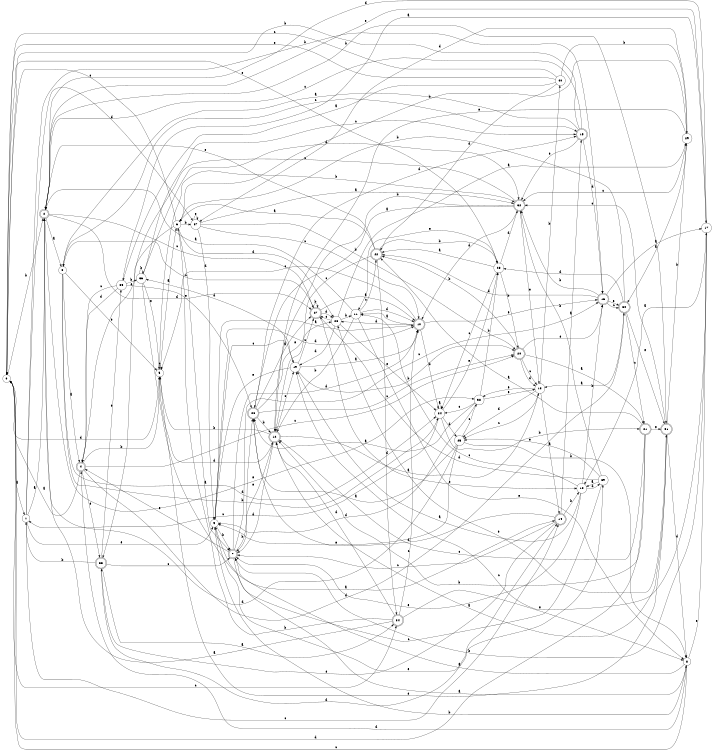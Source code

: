 digraph n33_4 {
__start0 [label="" shape="none"];

rankdir=LR;
size="8,5";

s0 [style="filled", color="black", fillcolor="white" shape="circle", label="0"];
s1 [style="filled", color="black", fillcolor="white" shape="circle", label="1"];
s2 [style="rounded,filled", color="black", fillcolor="white" shape="doublecircle", label="2"];
s3 [style="filled", color="black", fillcolor="white" shape="circle", label="3"];
s4 [style="rounded,filled", color="black", fillcolor="white" shape="doublecircle", label="4"];
s5 [style="filled", color="black", fillcolor="white" shape="circle", label="5"];
s6 [style="filled", color="black", fillcolor="white" shape="circle", label="6"];
s7 [style="rounded,filled", color="black", fillcolor="white" shape="doublecircle", label="7"];
s8 [style="filled", color="black", fillcolor="white" shape="circle", label="8"];
s9 [style="filled", color="black", fillcolor="white" shape="circle", label="9"];
s10 [style="rounded,filled", color="black", fillcolor="white" shape="doublecircle", label="10"];
s11 [style="filled", color="black", fillcolor="white" shape="circle", label="11"];
s12 [style="rounded,filled", color="black", fillcolor="white" shape="doublecircle", label="12"];
s13 [style="filled", color="black", fillcolor="white" shape="circle", label="13"];
s14 [style="rounded,filled", color="black", fillcolor="white" shape="doublecircle", label="14"];
s15 [style="rounded,filled", color="black", fillcolor="white" shape="doublecircle", label="15"];
s16 [style="rounded,filled", color="black", fillcolor="white" shape="doublecircle", label="16"];
s17 [style="filled", color="black", fillcolor="white" shape="circle", label="17"];
s18 [style="filled", color="black", fillcolor="white" shape="circle", label="18"];
s19 [style="filled", color="black", fillcolor="white" shape="circle", label="19"];
s20 [style="rounded,filled", color="black", fillcolor="white" shape="doublecircle", label="20"];
s21 [style="rounded,filled", color="black", fillcolor="white" shape="doublecircle", label="21"];
s22 [style="rounded,filled", color="black", fillcolor="white" shape="doublecircle", label="22"];
s23 [style="filled", color="black", fillcolor="white" shape="circle", label="23"];
s24 [style="filled", color="black", fillcolor="white" shape="circle", label="24"];
s25 [style="filled", color="black", fillcolor="white" shape="circle", label="25"];
s26 [style="rounded,filled", color="black", fillcolor="white" shape="doublecircle", label="26"];
s27 [style="rounded,filled", color="black", fillcolor="white" shape="doublecircle", label="27"];
s28 [style="filled", color="black", fillcolor="white" shape="circle", label="28"];
s29 [style="filled", color="black", fillcolor="white" shape="circle", label="29"];
s30 [style="rounded,filled", color="black", fillcolor="white" shape="doublecircle", label="30"];
s31 [style="rounded,filled", color="black", fillcolor="white" shape="doublecircle", label="31"];
s32 [style="rounded,filled", color="black", fillcolor="white" shape="doublecircle", label="32"];
s33 [style="rounded,filled", color="black", fillcolor="white" shape="doublecircle", label="33"];
s34 [style="rounded,filled", color="black", fillcolor="white" shape="doublecircle", label="34"];
s35 [style="filled", color="black", fillcolor="white" shape="circle", label="35"];
s36 [style="filled", color="black", fillcolor="white" shape="circle", label="36"];
s37 [style="filled", color="black", fillcolor="white" shape="circle", label="37"];
s38 [style="filled", color="black", fillcolor="white" shape="circle", label="38"];
s39 [style="filled", color="black", fillcolor="white" shape="circle", label="39"];
s40 [style="filled", color="black", fillcolor="white" shape="circle", label="40"];
s0 -> s1 [label="a"];
s0 -> s2 [label="b"];
s0 -> s34 [label="c"];
s0 -> s5 [label="d"];
s0 -> s23 [label="e"];
s1 -> s2 [label="a"];
s1 -> s16 [label="b"];
s1 -> s14 [label="c"];
s1 -> s37 [label="d"];
s1 -> s9 [label="e"];
s2 -> s3 [label="a"];
s2 -> s31 [label="b"];
s2 -> s27 [label="c"];
s2 -> s27 [label="d"];
s2 -> s38 [label="e"];
s3 -> s4 [label="a"];
s3 -> s24 [label="b"];
s3 -> s15 [label="c"];
s3 -> s24 [label="d"];
s3 -> s5 [label="e"];
s4 -> s0 [label="a"];
s4 -> s5 [label="b"];
s4 -> s20 [label="c"];
s4 -> s30 [label="d"];
s4 -> s33 [label="e"];
s5 -> s6 [label="a"];
s5 -> s32 [label="b"];
s5 -> s5 [label="c"];
s5 -> s12 [label="d"];
s5 -> s31 [label="e"];
s6 -> s7 [label="a"];
s6 -> s37 [label="b"];
s6 -> s0 [label="c"];
s6 -> s28 [label="d"];
s6 -> s4 [label="e"];
s7 -> s8 [label="a"];
s7 -> s26 [label="b"];
s7 -> s16 [label="c"];
s7 -> s10 [label="d"];
s7 -> s4 [label="e"];
s8 -> s7 [label="a"];
s8 -> s9 [label="b"];
s8 -> s0 [label="c"];
s8 -> s4 [label="d"];
s8 -> s17 [label="e"];
s9 -> s10 [label="a"];
s9 -> s7 [label="b"];
s9 -> s19 [label="c"];
s9 -> s10 [label="d"];
s9 -> s39 [label="e"];
s10 -> s11 [label="a"];
s10 -> s24 [label="b"];
s10 -> s5 [label="c"];
s10 -> s28 [label="d"];
s10 -> s16 [label="e"];
s11 -> s2 [label="a"];
s11 -> s12 [label="b"];
s11 -> s22 [label="c"];
s11 -> s10 [label="d"];
s11 -> s8 [label="e"];
s12 -> s13 [label="a"];
s12 -> s5 [label="b"];
s12 -> s19 [label="c"];
s12 -> s7 [label="d"];
s12 -> s7 [label="e"];
s13 -> s14 [label="a"];
s13 -> s40 [label="b"];
s13 -> s25 [label="c"];
s13 -> s25 [label="d"];
s13 -> s38 [label="e"];
s14 -> s15 [label="a"];
s14 -> s18 [label="b"];
s14 -> s7 [label="c"];
s14 -> s26 [label="d"];
s14 -> s33 [label="e"];
s15 -> s3 [label="a"];
s15 -> s0 [label="b"];
s15 -> s2 [label="c"];
s15 -> s16 [label="d"];
s15 -> s32 [label="e"];
s16 -> s17 [label="a"];
s16 -> s32 [label="b"];
s16 -> s30 [label="c"];
s16 -> s22 [label="d"];
s16 -> s30 [label="e"];
s17 -> s18 [label="a"];
s17 -> s7 [label="b"];
s17 -> s19 [label="c"];
s17 -> s2 [label="d"];
s17 -> s2 [label="e"];
s18 -> s19 [label="a"];
s18 -> s16 [label="b"];
s18 -> s11 [label="c"];
s18 -> s39 [label="d"];
s18 -> s7 [label="e"];
s19 -> s10 [label="a"];
s19 -> s20 [label="b"];
s19 -> s27 [label="c"];
s19 -> s36 [label="d"];
s19 -> s9 [label="e"];
s20 -> s21 [label="a"];
s20 -> s22 [label="b"];
s20 -> s13 [label="c"];
s20 -> s13 [label="d"];
s20 -> s16 [label="e"];
s21 -> s22 [label="a"];
s21 -> s12 [label="b"];
s21 -> s12 [label="c"];
s21 -> s0 [label="d"];
s21 -> s31 [label="e"];
s22 -> s6 [label="a"];
s22 -> s23 [label="b"];
s22 -> s12 [label="c"];
s22 -> s34 [label="d"];
s22 -> s2 [label="e"];
s23 -> s22 [label="a"];
s23 -> s20 [label="b"];
s23 -> s24 [label="c"];
s23 -> s32 [label="d"];
s23 -> s11 [label="e"];
s24 -> s24 [label="a"];
s24 -> s21 [label="b"];
s24 -> s1 [label="c"];
s24 -> s25 [label="d"];
s24 -> s23 [label="e"];
s25 -> s26 [label="a"];
s25 -> s8 [label="b"];
s25 -> s38 [label="c"];
s25 -> s2 [label="d"];
s25 -> s9 [label="e"];
s26 -> s27 [label="a"];
s26 -> s12 [label="b"];
s26 -> s20 [label="c"];
s26 -> s15 [label="d"];
s26 -> s28 [label="e"];
s27 -> s10 [label="a"];
s27 -> s27 [label="b"];
s27 -> s3 [label="c"];
s27 -> s28 [label="d"];
s27 -> s18 [label="e"];
s28 -> s29 [label="a"];
s28 -> s11 [label="b"];
s28 -> s27 [label="c"];
s28 -> s19 [label="d"];
s28 -> s24 [label="e"];
s29 -> s30 [label="a"];
s29 -> s6 [label="b"];
s29 -> s32 [label="c"];
s29 -> s37 [label="d"];
s29 -> s12 [label="e"];
s30 -> s13 [label="a"];
s30 -> s6 [label="b"];
s30 -> s21 [label="c"];
s30 -> s23 [label="d"];
s30 -> s31 [label="e"];
s31 -> s12 [label="a"];
s31 -> s29 [label="b"];
s31 -> s32 [label="c"];
s31 -> s8 [label="d"];
s31 -> s28 [label="e"];
s32 -> s26 [label="a"];
s32 -> s12 [label="b"];
s32 -> s33 [label="c"];
s32 -> s10 [label="d"];
s32 -> s13 [label="e"];
s33 -> s34 [label="a"];
s33 -> s1 [label="b"];
s33 -> s7 [label="c"];
s33 -> s14 [label="d"];
s33 -> s35 [label="e"];
s34 -> s2 [label="a"];
s34 -> s6 [label="b"];
s34 -> s10 [label="c"];
s34 -> s12 [label="d"];
s34 -> s8 [label="e"];
s35 -> s17 [label="a"];
s35 -> s36 [label="b"];
s35 -> s4 [label="c"];
s35 -> s4 [label="d"];
s35 -> s26 [label="e"];
s36 -> s14 [label="a"];
s36 -> s36 [label="b"];
s36 -> s15 [label="c"];
s36 -> s32 [label="d"];
s36 -> s5 [label="e"];
s37 -> s32 [label="a"];
s37 -> s20 [label="b"];
s37 -> s10 [label="c"];
s37 -> s9 [label="d"];
s37 -> s37 [label="e"];
s38 -> s26 [label="a"];
s38 -> s23 [label="b"];
s38 -> s24 [label="c"];
s38 -> s9 [label="d"];
s38 -> s13 [label="e"];
s39 -> s18 [label="a"];
s39 -> s32 [label="b"];
s39 -> s9 [label="c"];
s39 -> s27 [label="d"];
s39 -> s25 [label="e"];
s40 -> s35 [label="a"];
s40 -> s29 [label="b"];
s40 -> s0 [label="c"];
s40 -> s22 [label="d"];
s40 -> s0 [label="e"];

}